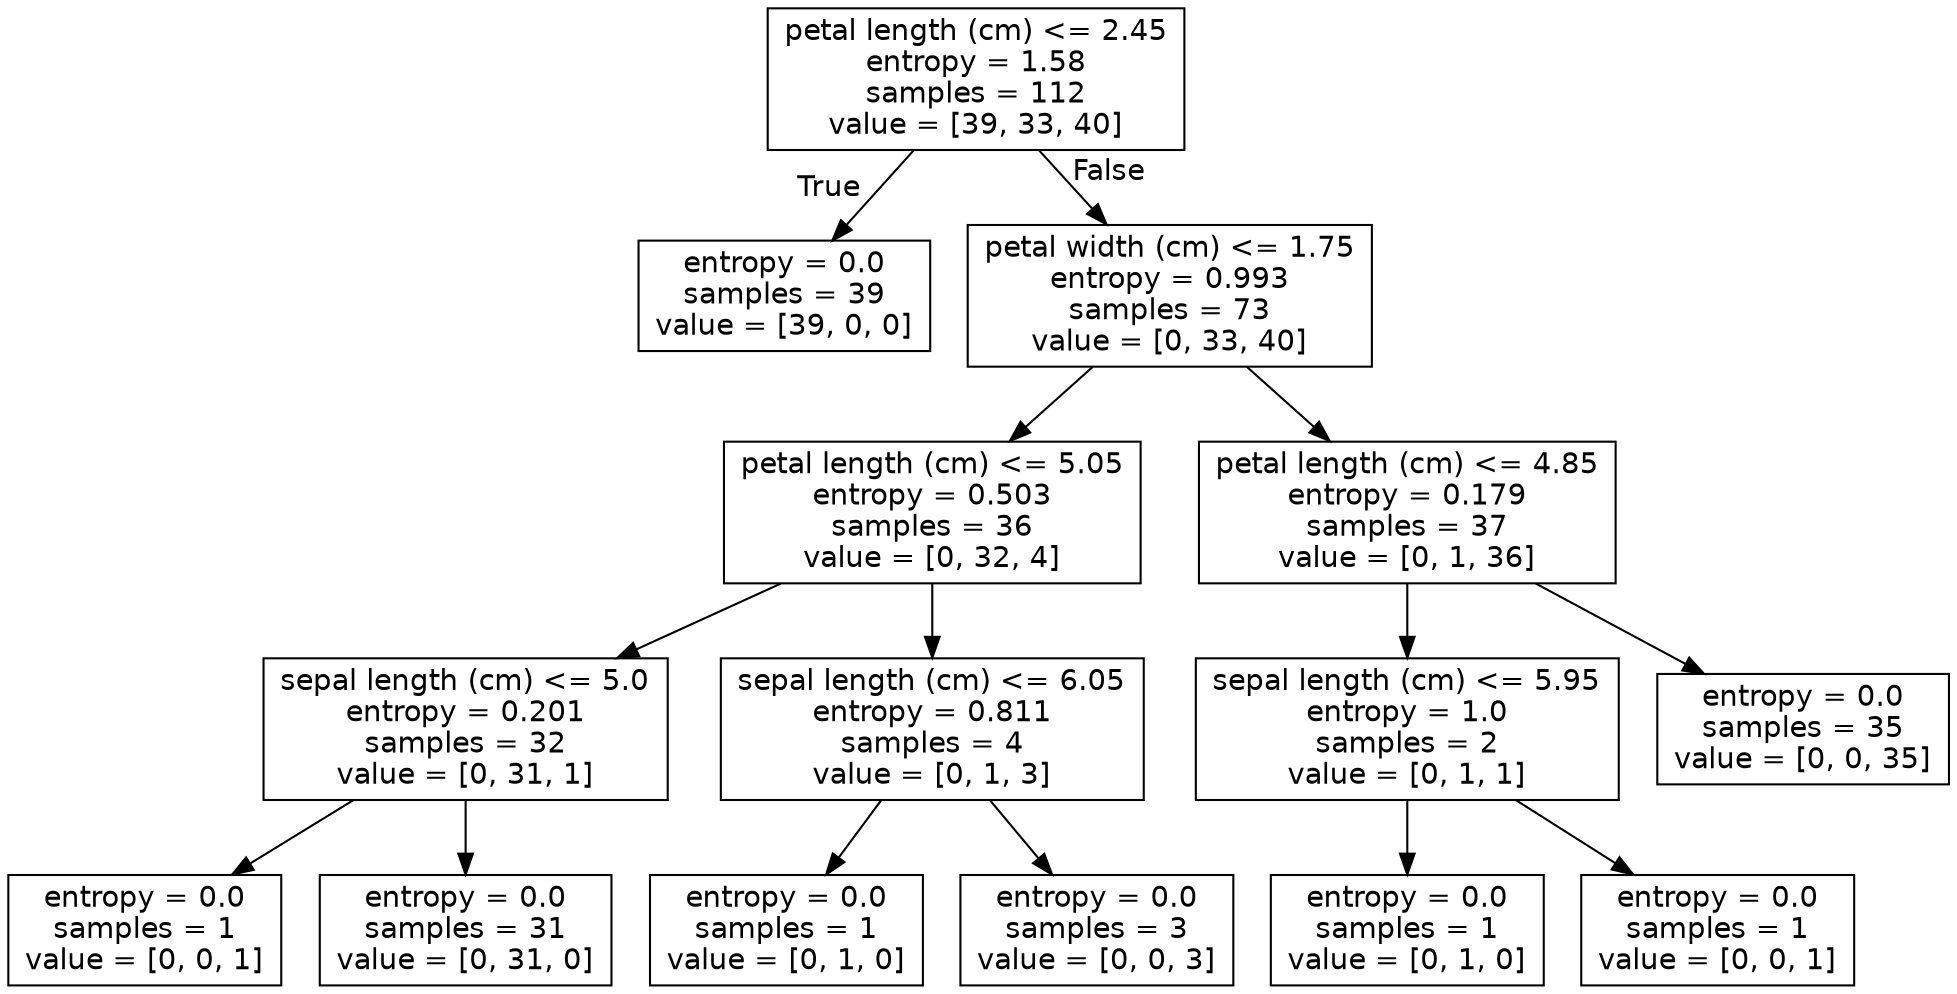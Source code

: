 digraph Tree {
node [shape=box, fontname="helvetica"] ;
edge [fontname="helvetica"] ;
0 [label="petal length (cm) <= 2.45\nentropy = 1.58\nsamples = 112\nvalue = [39, 33, 40]"] ;
1 [label="entropy = 0.0\nsamples = 39\nvalue = [39, 0, 0]"] ;
0 -> 1 [labeldistance=2.5, labelangle=45, headlabel="True"] ;
2 [label="petal width (cm) <= 1.75\nentropy = 0.993\nsamples = 73\nvalue = [0, 33, 40]"] ;
0 -> 2 [labeldistance=2.5, labelangle=-45, headlabel="False"] ;
3 [label="petal length (cm) <= 5.05\nentropy = 0.503\nsamples = 36\nvalue = [0, 32, 4]"] ;
2 -> 3 ;
4 [label="sepal length (cm) <= 5.0\nentropy = 0.201\nsamples = 32\nvalue = [0, 31, 1]"] ;
3 -> 4 ;
5 [label="entropy = 0.0\nsamples = 1\nvalue = [0, 0, 1]"] ;
4 -> 5 ;
6 [label="entropy = 0.0\nsamples = 31\nvalue = [0, 31, 0]"] ;
4 -> 6 ;
7 [label="sepal length (cm) <= 6.05\nentropy = 0.811\nsamples = 4\nvalue = [0, 1, 3]"] ;
3 -> 7 ;
8 [label="entropy = 0.0\nsamples = 1\nvalue = [0, 1, 0]"] ;
7 -> 8 ;
9 [label="entropy = 0.0\nsamples = 3\nvalue = [0, 0, 3]"] ;
7 -> 9 ;
10 [label="petal length (cm) <= 4.85\nentropy = 0.179\nsamples = 37\nvalue = [0, 1, 36]"] ;
2 -> 10 ;
11 [label="sepal length (cm) <= 5.95\nentropy = 1.0\nsamples = 2\nvalue = [0, 1, 1]"] ;
10 -> 11 ;
12 [label="entropy = 0.0\nsamples = 1\nvalue = [0, 1, 0]"] ;
11 -> 12 ;
13 [label="entropy = 0.0\nsamples = 1\nvalue = [0, 0, 1]"] ;
11 -> 13 ;
14 [label="entropy = 0.0\nsamples = 35\nvalue = [0, 0, 35]"] ;
10 -> 14 ;
}